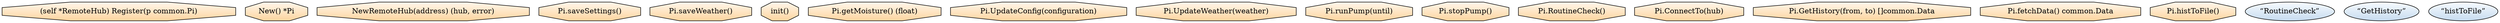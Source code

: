 //dot -Tsvg -oNodeProgram.svg NodeProgramFlowchart.dot

digraph G {

	// Action nodes
	{
		node[shape=octagon, style=filled, fillcolor="/orrd9/1:/orrd9/3", gradientangle=270];
	



	register [label="(self *RemoteHub) Register(p common.Pi)"];
	
	new [label="New() *Pi"];

	newRemoteHub [label="NewRemoteHub(address) (hub, error)"];
	
	saveSettings [label="Pi.saveSettings()"];
	
	saveWeather [label="Pi.saveWeather()"];
	
	init [label="init()"];

	getMoisture [label="Pi.getMoisture() (float)"];


	updateConfig [label="Pi.UpdateConfig(configuration)"];

	updateWeather [label="Pi.UpdateWeather(weather)"];


	run [label="Pi.runPump(until)"];


	stopPump [label="Pi.stopPump()"];


	routineCheck [label="Pi.RoutineCheck()"];


	connectTo [label="Pi.ConnectTo(hub)"];

	getHistory [label="Pi.GetHistory(from, to) []common.Data"];
	

	fetchData [label="Pi.fetchData() common.Data"];

	histToFile [label="Pi.histToFile()"];


	
	}

	// Decision nodes
	{
		node[shape=diamond, style=filled, fillcolor="/rdpu9/1:/rdpu9/3", gradientangle=270];
		
	}

	// Separate GO routines
	{
		node[shape=ellipse, style=filled, fillcolor="/blues9/1:/blues9/3", gradientangle=270]
		“RoutineCheck”
		“GetHistory”
		“histToFile”
	}
	
	// Flow chart graph data
	
	//“User logs in" -> "First log in?"
	//“First log in?" -> "Display configuration GUI" [label="Yes"]
	
}